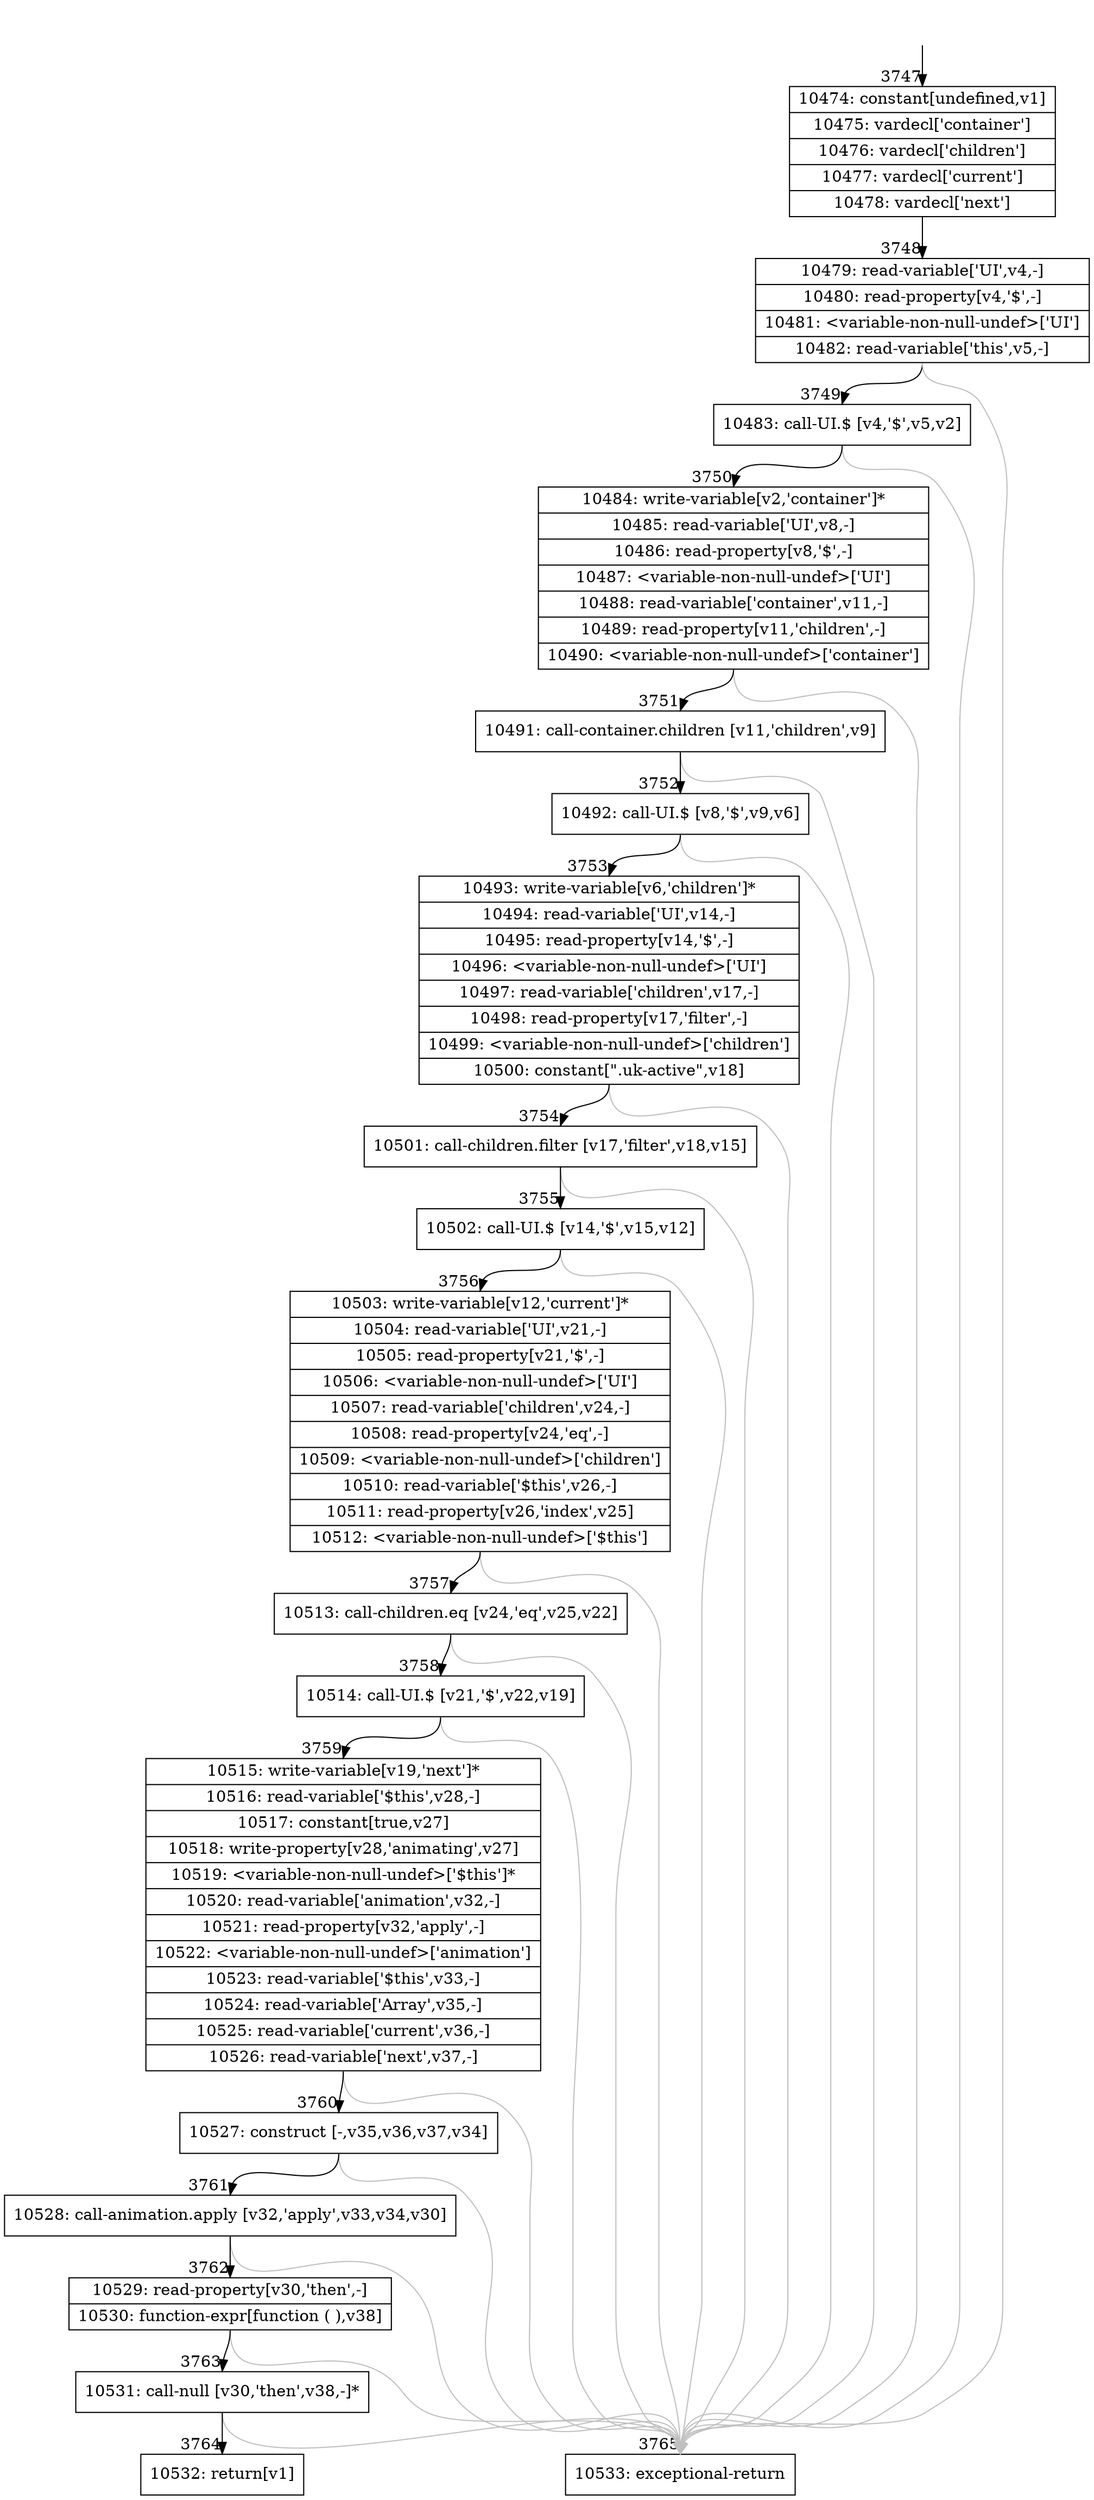 digraph {
rankdir="TD"
BB_entry281[shape=none,label=""];
BB_entry281 -> BB3747 [tailport=s, headport=n, headlabel="    3747"]
BB3747 [shape=record label="{10474: constant[undefined,v1]|10475: vardecl['container']|10476: vardecl['children']|10477: vardecl['current']|10478: vardecl['next']}" ] 
BB3747 -> BB3748 [tailport=s, headport=n, headlabel="      3748"]
BB3748 [shape=record label="{10479: read-variable['UI',v4,-]|10480: read-property[v4,'$',-]|10481: \<variable-non-null-undef\>['UI']|10482: read-variable['this',v5,-]}" ] 
BB3748 -> BB3749 [tailport=s, headport=n, headlabel="      3749"]
BB3748 -> BB3765 [tailport=s, headport=n, color=gray, headlabel="      3765"]
BB3749 [shape=record label="{10483: call-UI.$ [v4,'$',v5,v2]}" ] 
BB3749 -> BB3750 [tailport=s, headport=n, headlabel="      3750"]
BB3749 -> BB3765 [tailport=s, headport=n, color=gray]
BB3750 [shape=record label="{10484: write-variable[v2,'container']*|10485: read-variable['UI',v8,-]|10486: read-property[v8,'$',-]|10487: \<variable-non-null-undef\>['UI']|10488: read-variable['container',v11,-]|10489: read-property[v11,'children',-]|10490: \<variable-non-null-undef\>['container']}" ] 
BB3750 -> BB3751 [tailport=s, headport=n, headlabel="      3751"]
BB3750 -> BB3765 [tailport=s, headport=n, color=gray]
BB3751 [shape=record label="{10491: call-container.children [v11,'children',v9]}" ] 
BB3751 -> BB3752 [tailport=s, headport=n, headlabel="      3752"]
BB3751 -> BB3765 [tailport=s, headport=n, color=gray]
BB3752 [shape=record label="{10492: call-UI.$ [v8,'$',v9,v6]}" ] 
BB3752 -> BB3753 [tailport=s, headport=n, headlabel="      3753"]
BB3752 -> BB3765 [tailport=s, headport=n, color=gray]
BB3753 [shape=record label="{10493: write-variable[v6,'children']*|10494: read-variable['UI',v14,-]|10495: read-property[v14,'$',-]|10496: \<variable-non-null-undef\>['UI']|10497: read-variable['children',v17,-]|10498: read-property[v17,'filter',-]|10499: \<variable-non-null-undef\>['children']|10500: constant[\".uk-active\",v18]}" ] 
BB3753 -> BB3754 [tailport=s, headport=n, headlabel="      3754"]
BB3753 -> BB3765 [tailport=s, headport=n, color=gray]
BB3754 [shape=record label="{10501: call-children.filter [v17,'filter',v18,v15]}" ] 
BB3754 -> BB3755 [tailport=s, headport=n, headlabel="      3755"]
BB3754 -> BB3765 [tailport=s, headport=n, color=gray]
BB3755 [shape=record label="{10502: call-UI.$ [v14,'$',v15,v12]}" ] 
BB3755 -> BB3756 [tailport=s, headport=n, headlabel="      3756"]
BB3755 -> BB3765 [tailport=s, headport=n, color=gray]
BB3756 [shape=record label="{10503: write-variable[v12,'current']*|10504: read-variable['UI',v21,-]|10505: read-property[v21,'$',-]|10506: \<variable-non-null-undef\>['UI']|10507: read-variable['children',v24,-]|10508: read-property[v24,'eq',-]|10509: \<variable-non-null-undef\>['children']|10510: read-variable['$this',v26,-]|10511: read-property[v26,'index',v25]|10512: \<variable-non-null-undef\>['$this']}" ] 
BB3756 -> BB3757 [tailport=s, headport=n, headlabel="      3757"]
BB3756 -> BB3765 [tailport=s, headport=n, color=gray]
BB3757 [shape=record label="{10513: call-children.eq [v24,'eq',v25,v22]}" ] 
BB3757 -> BB3758 [tailport=s, headport=n, headlabel="      3758"]
BB3757 -> BB3765 [tailport=s, headport=n, color=gray]
BB3758 [shape=record label="{10514: call-UI.$ [v21,'$',v22,v19]}" ] 
BB3758 -> BB3759 [tailport=s, headport=n, headlabel="      3759"]
BB3758 -> BB3765 [tailport=s, headport=n, color=gray]
BB3759 [shape=record label="{10515: write-variable[v19,'next']*|10516: read-variable['$this',v28,-]|10517: constant[true,v27]|10518: write-property[v28,'animating',v27]|10519: \<variable-non-null-undef\>['$this']*|10520: read-variable['animation',v32,-]|10521: read-property[v32,'apply',-]|10522: \<variable-non-null-undef\>['animation']|10523: read-variable['$this',v33,-]|10524: read-variable['Array',v35,-]|10525: read-variable['current',v36,-]|10526: read-variable['next',v37,-]}" ] 
BB3759 -> BB3760 [tailport=s, headport=n, headlabel="      3760"]
BB3759 -> BB3765 [tailport=s, headport=n, color=gray]
BB3760 [shape=record label="{10527: construct [-,v35,v36,v37,v34]}" ] 
BB3760 -> BB3761 [tailport=s, headport=n, headlabel="      3761"]
BB3760 -> BB3765 [tailport=s, headport=n, color=gray]
BB3761 [shape=record label="{10528: call-animation.apply [v32,'apply',v33,v34,v30]}" ] 
BB3761 -> BB3762 [tailport=s, headport=n, headlabel="      3762"]
BB3761 -> BB3765 [tailport=s, headport=n, color=gray]
BB3762 [shape=record label="{10529: read-property[v30,'then',-]|10530: function-expr[function ( ),v38]}" ] 
BB3762 -> BB3763 [tailport=s, headport=n, headlabel="      3763"]
BB3762 -> BB3765 [tailport=s, headport=n, color=gray]
BB3763 [shape=record label="{10531: call-null [v30,'then',v38,-]*}" ] 
BB3763 -> BB3764 [tailport=s, headport=n, headlabel="      3764"]
BB3763 -> BB3765 [tailport=s, headport=n, color=gray]
BB3764 [shape=record label="{10532: return[v1]}" ] 
BB3765 [shape=record label="{10533: exceptional-return}" ] 
//#$~ 2922
}
